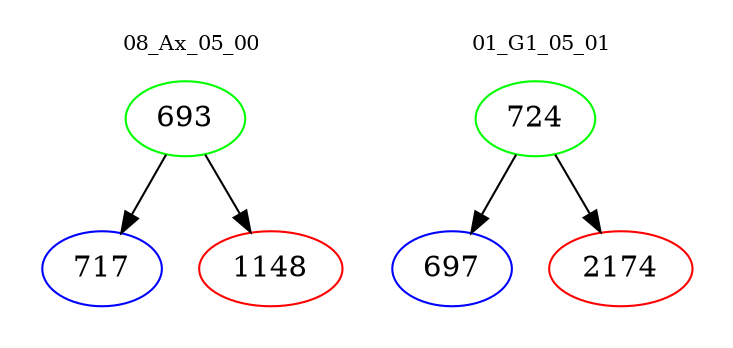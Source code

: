 digraph{
subgraph cluster_0 {
color = white
label = "08_Ax_05_00";
fontsize=10;
T0_693 [label="693", color="green"]
T0_693 -> T0_717 [color="black"]
T0_717 [label="717", color="blue"]
T0_693 -> T0_1148 [color="black"]
T0_1148 [label="1148", color="red"]
}
subgraph cluster_1 {
color = white
label = "01_G1_05_01";
fontsize=10;
T1_724 [label="724", color="green"]
T1_724 -> T1_697 [color="black"]
T1_697 [label="697", color="blue"]
T1_724 -> T1_2174 [color="black"]
T1_2174 [label="2174", color="red"]
}
}
